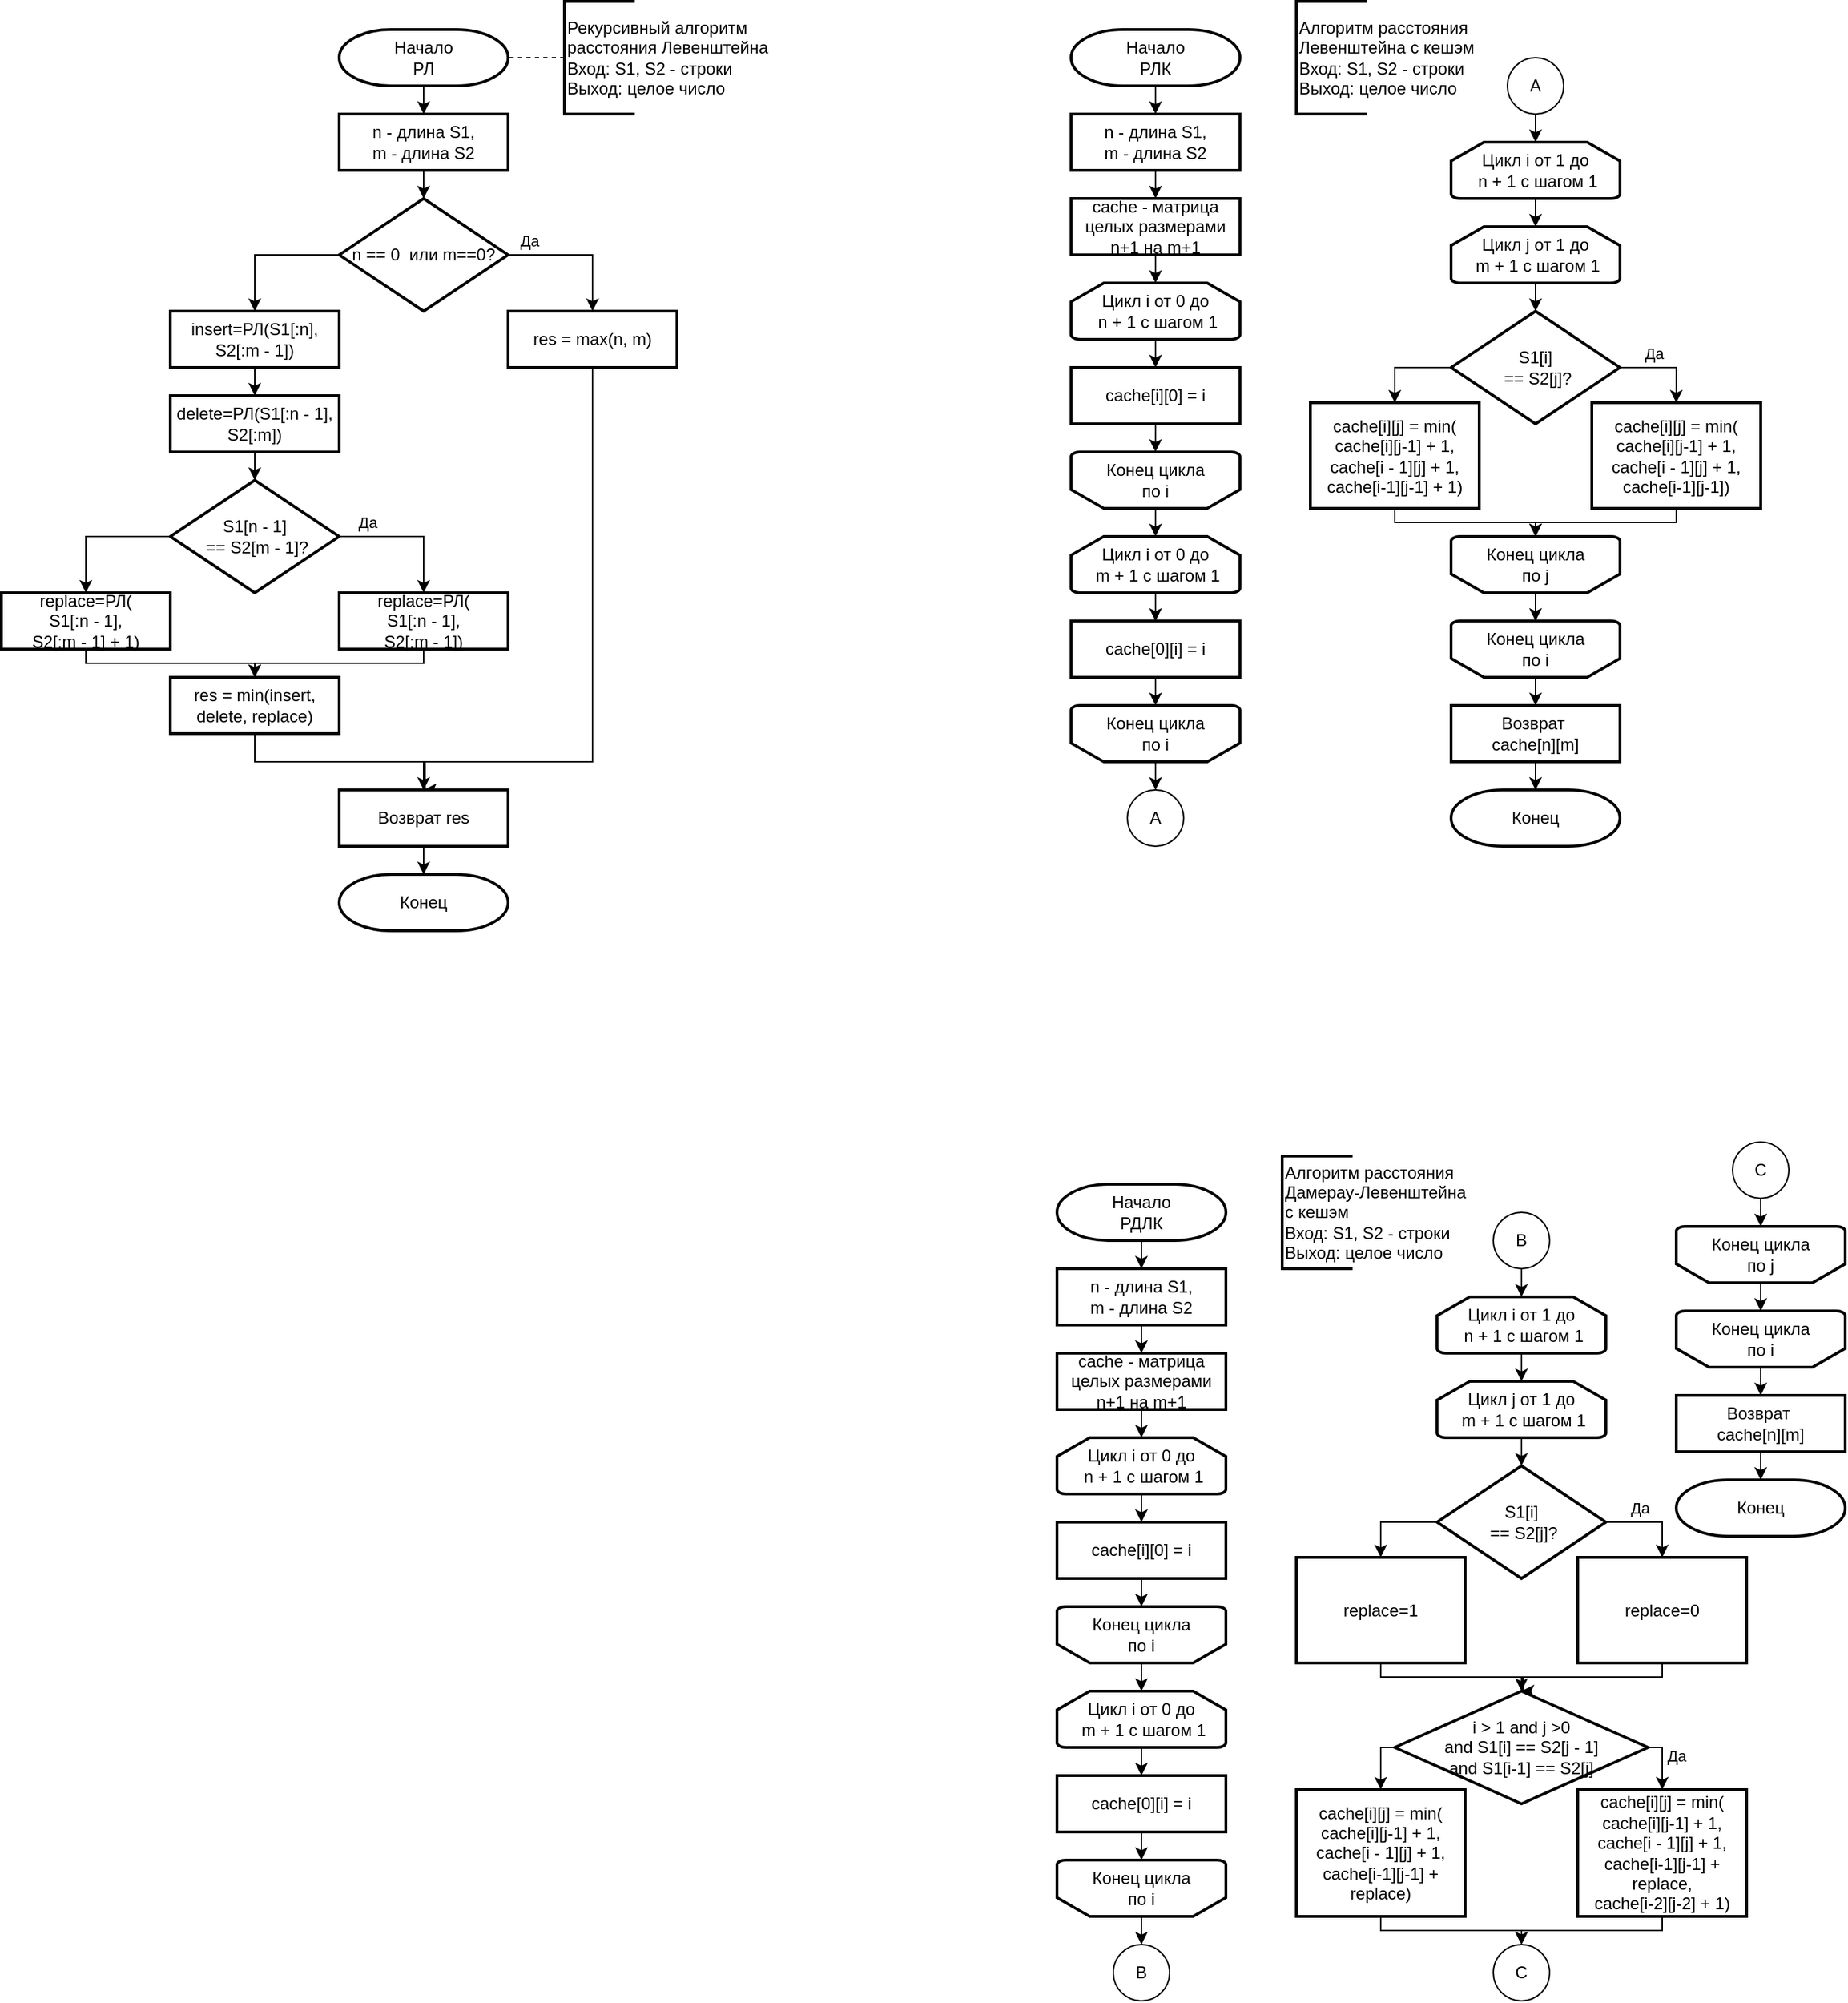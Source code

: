 <mxfile version="24.7.14">
  <diagram id="C5RBs43oDa-KdzZeNtuy" name="Page-1">
    <mxGraphModel dx="1290" dy="841" grid="1" gridSize="10" guides="1" tooltips="1" connect="1" arrows="1" fold="1" page="1" pageScale="1" pageWidth="827" pageHeight="1169" math="0" shadow="0">
      <root>
        <mxCell id="WIyWlLk6GJQsqaUBKTNV-0" />
        <mxCell id="WIyWlLk6GJQsqaUBKTNV-1" parent="WIyWlLk6GJQsqaUBKTNV-0" />
        <mxCell id="nkYYtSfNo4jh4qlC2Ckl-17" style="edgeStyle=orthogonalEdgeStyle;rounded=0;orthogonalLoop=1;jettySize=auto;html=1;exitX=0.5;exitY=1;exitDx=0;exitDy=0;exitPerimeter=0;entryX=0.5;entryY=0;entryDx=0;entryDy=0;" edge="1" parent="WIyWlLk6GJQsqaUBKTNV-1" source="nkYYtSfNo4jh4qlC2Ckl-0" target="nkYYtSfNo4jh4qlC2Ckl-2">
          <mxGeometry relative="1" as="geometry" />
        </mxCell>
        <mxCell id="nkYYtSfNo4jh4qlC2Ckl-0" value="&lt;div&gt;Начало&lt;/div&gt;&lt;div&gt;РЛ&lt;/div&gt;" style="strokeWidth=2;html=1;shape=mxgraph.flowchart.terminator;whiteSpace=wrap;" vertex="1" parent="WIyWlLk6GJQsqaUBKTNV-1">
          <mxGeometry x="320" y="200" width="120" height="40" as="geometry" />
        </mxCell>
        <mxCell id="nkYYtSfNo4jh4qlC2Ckl-1" value="&lt;div&gt;Рекурсивный алгоритм&lt;/div&gt;&lt;div&gt;расстояния Левенштейна&lt;/div&gt;&lt;div&gt;Вход: S1, S2 - строки&lt;/div&gt;&lt;div&gt;Выход: целое число&lt;br&gt;&lt;/div&gt;" style="strokeWidth=2;html=1;shape=mxgraph.flowchart.annotation_1;align=left;pointerEvents=1;" vertex="1" parent="WIyWlLk6GJQsqaUBKTNV-1">
          <mxGeometry x="480" y="180" width="50" height="80" as="geometry" />
        </mxCell>
        <mxCell id="nkYYtSfNo4jh4qlC2Ckl-2" value="&lt;div&gt;n - длина S1,&lt;/div&gt;&lt;div&gt;m - длина S2&lt;br&gt;&lt;/div&gt;" style="rounded=0;whiteSpace=wrap;html=1;absoluteArcSize=1;arcSize=14;strokeWidth=2;" vertex="1" parent="WIyWlLk6GJQsqaUBKTNV-1">
          <mxGeometry x="320" y="260" width="120" height="40" as="geometry" />
        </mxCell>
        <mxCell id="nkYYtSfNo4jh4qlC2Ckl-6" style="edgeStyle=orthogonalEdgeStyle;rounded=0;orthogonalLoop=1;jettySize=auto;html=1;exitX=1;exitY=0.5;exitDx=0;exitDy=0;exitPerimeter=0;" edge="1" parent="WIyWlLk6GJQsqaUBKTNV-1" source="nkYYtSfNo4jh4qlC2Ckl-3" target="nkYYtSfNo4jh4qlC2Ckl-4">
          <mxGeometry relative="1" as="geometry" />
        </mxCell>
        <mxCell id="nkYYtSfNo4jh4qlC2Ckl-7" value="Да" style="edgeLabel;html=1;align=center;verticalAlign=middle;resizable=0;points=[];" vertex="1" connectable="0" parent="nkYYtSfNo4jh4qlC2Ckl-6">
          <mxGeometry x="-0.7" relative="1" as="geometry">
            <mxPoint y="-10" as="offset" />
          </mxGeometry>
        </mxCell>
        <mxCell id="nkYYtSfNo4jh4qlC2Ckl-8" style="edgeStyle=orthogonalEdgeStyle;rounded=0;orthogonalLoop=1;jettySize=auto;html=1;exitX=0;exitY=0.5;exitDx=0;exitDy=0;exitPerimeter=0;entryX=0.5;entryY=0;entryDx=0;entryDy=0;" edge="1" parent="WIyWlLk6GJQsqaUBKTNV-1" source="nkYYtSfNo4jh4qlC2Ckl-3" target="nkYYtSfNo4jh4qlC2Ckl-5">
          <mxGeometry relative="1" as="geometry" />
        </mxCell>
        <mxCell id="nkYYtSfNo4jh4qlC2Ckl-3" value="n == 0&amp;nbsp; или m==0?" style="strokeWidth=2;html=1;shape=mxgraph.flowchart.decision;whiteSpace=wrap;" vertex="1" parent="WIyWlLk6GJQsqaUBKTNV-1">
          <mxGeometry x="320" y="320" width="120" height="80" as="geometry" />
        </mxCell>
        <mxCell id="nkYYtSfNo4jh4qlC2Ckl-27" style="edgeStyle=orthogonalEdgeStyle;rounded=0;orthogonalLoop=1;jettySize=auto;html=1;exitX=0.5;exitY=1;exitDx=0;exitDy=0;" edge="1" parent="WIyWlLk6GJQsqaUBKTNV-1" source="nkYYtSfNo4jh4qlC2Ckl-4">
          <mxGeometry relative="1" as="geometry">
            <mxPoint x="380" y="740" as="targetPoint" />
            <Array as="points">
              <mxPoint x="500" y="720" />
              <mxPoint x="381" y="720" />
            </Array>
          </mxGeometry>
        </mxCell>
        <mxCell id="nkYYtSfNo4jh4qlC2Ckl-4" value="res = max(n, m)" style="rounded=0;whiteSpace=wrap;html=1;absoluteArcSize=1;arcSize=14;strokeWidth=2;" vertex="1" parent="WIyWlLk6GJQsqaUBKTNV-1">
          <mxGeometry x="440" y="400" width="120" height="40" as="geometry" />
        </mxCell>
        <mxCell id="nkYYtSfNo4jh4qlC2Ckl-19" style="edgeStyle=orthogonalEdgeStyle;rounded=0;orthogonalLoop=1;jettySize=auto;html=1;exitX=0.5;exitY=1;exitDx=0;exitDy=0;entryX=0.5;entryY=0;entryDx=0;entryDy=0;" edge="1" parent="WIyWlLk6GJQsqaUBKTNV-1" source="nkYYtSfNo4jh4qlC2Ckl-5" target="nkYYtSfNo4jh4qlC2Ckl-9">
          <mxGeometry relative="1" as="geometry" />
        </mxCell>
        <mxCell id="nkYYtSfNo4jh4qlC2Ckl-5" value="&lt;div&gt;insert=РЛ(S1[:n],&lt;/div&gt;&lt;div&gt;S2[:m - 1])&lt;/div&gt;" style="rounded=0;whiteSpace=wrap;html=1;absoluteArcSize=1;arcSize=14;strokeWidth=2;" vertex="1" parent="WIyWlLk6GJQsqaUBKTNV-1">
          <mxGeometry x="200" y="400" width="120" height="40" as="geometry" />
        </mxCell>
        <mxCell id="nkYYtSfNo4jh4qlC2Ckl-9" value="&lt;div&gt;delete=РЛ(S1[:n - 1],&lt;/div&gt;&lt;div&gt;S2[:m])&lt;/div&gt;" style="rounded=0;whiteSpace=wrap;html=1;absoluteArcSize=1;arcSize=14;strokeWidth=2;" vertex="1" parent="WIyWlLk6GJQsqaUBKTNV-1">
          <mxGeometry x="200" y="460" width="120" height="40" as="geometry" />
        </mxCell>
        <mxCell id="nkYYtSfNo4jh4qlC2Ckl-24" style="edgeStyle=orthogonalEdgeStyle;rounded=0;orthogonalLoop=1;jettySize=auto;html=1;exitX=0.5;exitY=1;exitDx=0;exitDy=0;entryX=0.5;entryY=0;entryDx=0;entryDy=0;" edge="1" parent="WIyWlLk6GJQsqaUBKTNV-1" source="nkYYtSfNo4jh4qlC2Ckl-10" target="nkYYtSfNo4jh4qlC2Ckl-11">
          <mxGeometry relative="1" as="geometry">
            <Array as="points">
              <mxPoint x="380" y="650" />
              <mxPoint x="260" y="650" />
            </Array>
          </mxGeometry>
        </mxCell>
        <mxCell id="nkYYtSfNo4jh4qlC2Ckl-10" value="&lt;div&gt;replace=РЛ(&lt;/div&gt;&lt;div&gt;S1[:n - 1],&lt;/div&gt;&lt;div&gt;S2[:m - 1])&lt;/div&gt;" style="rounded=0;whiteSpace=wrap;html=1;absoluteArcSize=1;arcSize=14;strokeWidth=2;" vertex="1" parent="WIyWlLk6GJQsqaUBKTNV-1">
          <mxGeometry x="320" y="600" width="120" height="40" as="geometry" />
        </mxCell>
        <mxCell id="nkYYtSfNo4jh4qlC2Ckl-26" style="edgeStyle=orthogonalEdgeStyle;rounded=0;orthogonalLoop=1;jettySize=auto;html=1;exitX=0.5;exitY=1;exitDx=0;exitDy=0;" edge="1" parent="WIyWlLk6GJQsqaUBKTNV-1" source="nkYYtSfNo4jh4qlC2Ckl-11" target="nkYYtSfNo4jh4qlC2Ckl-15">
          <mxGeometry relative="1" as="geometry" />
        </mxCell>
        <mxCell id="nkYYtSfNo4jh4qlC2Ckl-11" value="&lt;div&gt;res = min(insert,&lt;/div&gt;&lt;div&gt;delete, replace)&lt;/div&gt;" style="rounded=0;whiteSpace=wrap;html=1;absoluteArcSize=1;arcSize=14;strokeWidth=2;" vertex="1" parent="WIyWlLk6GJQsqaUBKTNV-1">
          <mxGeometry x="200" y="660" width="120" height="40" as="geometry" />
        </mxCell>
        <mxCell id="nkYYtSfNo4jh4qlC2Ckl-21" style="edgeStyle=orthogonalEdgeStyle;rounded=0;orthogonalLoop=1;jettySize=auto;html=1;exitX=1;exitY=0.5;exitDx=0;exitDy=0;exitPerimeter=0;entryX=0.5;entryY=0;entryDx=0;entryDy=0;" edge="1" parent="WIyWlLk6GJQsqaUBKTNV-1" source="nkYYtSfNo4jh4qlC2Ckl-12" target="nkYYtSfNo4jh4qlC2Ckl-10">
          <mxGeometry relative="1" as="geometry" />
        </mxCell>
        <mxCell id="nkYYtSfNo4jh4qlC2Ckl-23" value="Да" style="edgeLabel;html=1;align=center;verticalAlign=middle;resizable=0;points=[];" vertex="1" connectable="0" parent="nkYYtSfNo4jh4qlC2Ckl-21">
          <mxGeometry x="-0.38" y="3" relative="1" as="geometry">
            <mxPoint x="-11" y="-7" as="offset" />
          </mxGeometry>
        </mxCell>
        <mxCell id="nkYYtSfNo4jh4qlC2Ckl-22" style="edgeStyle=orthogonalEdgeStyle;rounded=0;orthogonalLoop=1;jettySize=auto;html=1;exitX=0;exitY=0.5;exitDx=0;exitDy=0;exitPerimeter=0;entryX=0.5;entryY=0;entryDx=0;entryDy=0;" edge="1" parent="WIyWlLk6GJQsqaUBKTNV-1" source="nkYYtSfNo4jh4qlC2Ckl-12" target="nkYYtSfNo4jh4qlC2Ckl-14">
          <mxGeometry relative="1" as="geometry" />
        </mxCell>
        <mxCell id="nkYYtSfNo4jh4qlC2Ckl-12" value="&lt;div&gt;S1[n - 1]&lt;/div&gt;&lt;div&gt;&amp;nbsp;== S2[m - 1]?&lt;/div&gt;" style="strokeWidth=2;html=1;shape=mxgraph.flowchart.decision;whiteSpace=wrap;" vertex="1" parent="WIyWlLk6GJQsqaUBKTNV-1">
          <mxGeometry x="200" y="520" width="120" height="80" as="geometry" />
        </mxCell>
        <mxCell id="nkYYtSfNo4jh4qlC2Ckl-25" style="edgeStyle=orthogonalEdgeStyle;rounded=0;orthogonalLoop=1;jettySize=auto;html=1;exitX=0.5;exitY=1;exitDx=0;exitDy=0;entryX=0.5;entryY=0;entryDx=0;entryDy=0;" edge="1" parent="WIyWlLk6GJQsqaUBKTNV-1" source="nkYYtSfNo4jh4qlC2Ckl-14" target="nkYYtSfNo4jh4qlC2Ckl-11">
          <mxGeometry relative="1" as="geometry">
            <Array as="points">
              <mxPoint x="140" y="650" />
              <mxPoint x="260" y="650" />
            </Array>
          </mxGeometry>
        </mxCell>
        <mxCell id="nkYYtSfNo4jh4qlC2Ckl-14" value="&lt;div&gt;replace=РЛ(&lt;/div&gt;&lt;div&gt;S1[:n - 1],&lt;/div&gt;&lt;div&gt;S2[:m - 1] + 1)&lt;/div&gt;" style="rounded=0;whiteSpace=wrap;html=1;absoluteArcSize=1;arcSize=14;strokeWidth=2;" vertex="1" parent="WIyWlLk6GJQsqaUBKTNV-1">
          <mxGeometry x="80" y="600" width="120" height="40" as="geometry" />
        </mxCell>
        <mxCell id="nkYYtSfNo4jh4qlC2Ckl-15" value="Возврат res" style="rounded=0;whiteSpace=wrap;html=1;absoluteArcSize=1;arcSize=14;strokeWidth=2;" vertex="1" parent="WIyWlLk6GJQsqaUBKTNV-1">
          <mxGeometry x="320" y="740" width="120" height="40" as="geometry" />
        </mxCell>
        <mxCell id="nkYYtSfNo4jh4qlC2Ckl-16" value="Конец" style="strokeWidth=2;html=1;shape=mxgraph.flowchart.terminator;whiteSpace=wrap;" vertex="1" parent="WIyWlLk6GJQsqaUBKTNV-1">
          <mxGeometry x="320" y="800" width="120" height="40" as="geometry" />
        </mxCell>
        <mxCell id="nkYYtSfNo4jh4qlC2Ckl-18" style="edgeStyle=orthogonalEdgeStyle;rounded=0;orthogonalLoop=1;jettySize=auto;html=1;exitX=0.5;exitY=1;exitDx=0;exitDy=0;entryX=0.5;entryY=0;entryDx=0;entryDy=0;entryPerimeter=0;" edge="1" parent="WIyWlLk6GJQsqaUBKTNV-1" source="nkYYtSfNo4jh4qlC2Ckl-2" target="nkYYtSfNo4jh4qlC2Ckl-3">
          <mxGeometry relative="1" as="geometry" />
        </mxCell>
        <mxCell id="nkYYtSfNo4jh4qlC2Ckl-20" style="edgeStyle=orthogonalEdgeStyle;rounded=0;orthogonalLoop=1;jettySize=auto;html=1;exitX=0.5;exitY=1;exitDx=0;exitDy=0;entryX=0.5;entryY=0;entryDx=0;entryDy=0;entryPerimeter=0;" edge="1" parent="WIyWlLk6GJQsqaUBKTNV-1" source="nkYYtSfNo4jh4qlC2Ckl-9" target="nkYYtSfNo4jh4qlC2Ckl-12">
          <mxGeometry relative="1" as="geometry" />
        </mxCell>
        <mxCell id="nkYYtSfNo4jh4qlC2Ckl-28" style="edgeStyle=orthogonalEdgeStyle;rounded=0;orthogonalLoop=1;jettySize=auto;html=1;exitX=0.5;exitY=1;exitDx=0;exitDy=0;entryX=0.5;entryY=0;entryDx=0;entryDy=0;entryPerimeter=0;" edge="1" parent="WIyWlLk6GJQsqaUBKTNV-1" source="nkYYtSfNo4jh4qlC2Ckl-15" target="nkYYtSfNo4jh4qlC2Ckl-16">
          <mxGeometry relative="1" as="geometry" />
        </mxCell>
        <mxCell id="nkYYtSfNo4jh4qlC2Ckl-64" style="edgeStyle=orthogonalEdgeStyle;rounded=0;orthogonalLoop=1;jettySize=auto;html=1;exitX=0.5;exitY=1;exitDx=0;exitDy=0;exitPerimeter=0;entryX=0.5;entryY=0;entryDx=0;entryDy=0;" edge="1" parent="WIyWlLk6GJQsqaUBKTNV-1" source="nkYYtSfNo4jh4qlC2Ckl-29" target="nkYYtSfNo4jh4qlC2Ckl-32">
          <mxGeometry relative="1" as="geometry" />
        </mxCell>
        <mxCell id="nkYYtSfNo4jh4qlC2Ckl-29" value="&lt;div&gt;Начало&lt;/div&gt;&lt;div&gt;РЛК&lt;/div&gt;" style="strokeWidth=2;html=1;shape=mxgraph.flowchart.terminator;whiteSpace=wrap;" vertex="1" parent="WIyWlLk6GJQsqaUBKTNV-1">
          <mxGeometry x="840" y="200" width="120" height="40" as="geometry" />
        </mxCell>
        <mxCell id="nkYYtSfNo4jh4qlC2Ckl-30" style="edgeStyle=orthogonalEdgeStyle;rounded=0;orthogonalLoop=1;jettySize=auto;html=1;exitX=0;exitY=0.5;exitDx=0;exitDy=0;exitPerimeter=0;entryX=1;entryY=0.5;entryDx=0;entryDy=0;entryPerimeter=0;dashed=1;endArrow=none;endFill=0;" edge="1" parent="WIyWlLk6GJQsqaUBKTNV-1" source="nkYYtSfNo4jh4qlC2Ckl-1" target="nkYYtSfNo4jh4qlC2Ckl-0">
          <mxGeometry relative="1" as="geometry" />
        </mxCell>
        <mxCell id="nkYYtSfNo4jh4qlC2Ckl-63" style="edgeStyle=orthogonalEdgeStyle;rounded=0;orthogonalLoop=1;jettySize=auto;html=1;exitX=0.5;exitY=1;exitDx=0;exitDy=0;entryX=0.5;entryY=0;entryDx=0;entryDy=0;" edge="1" parent="WIyWlLk6GJQsqaUBKTNV-1" source="nkYYtSfNo4jh4qlC2Ckl-32" target="nkYYtSfNo4jh4qlC2Ckl-34">
          <mxGeometry relative="1" as="geometry" />
        </mxCell>
        <mxCell id="nkYYtSfNo4jh4qlC2Ckl-32" value="&lt;div&gt;n - длина S1,&lt;/div&gt;&lt;div&gt;m - длина S2&lt;br&gt;&lt;/div&gt;" style="rounded=0;whiteSpace=wrap;html=1;absoluteArcSize=1;arcSize=14;strokeWidth=2;" vertex="1" parent="WIyWlLk6GJQsqaUBKTNV-1">
          <mxGeometry x="840" y="260" width="120" height="40" as="geometry" />
        </mxCell>
        <mxCell id="nkYYtSfNo4jh4qlC2Ckl-33" value="&lt;div&gt;Алгоритм расстояния&lt;/div&gt;&lt;div&gt;Левенштейна с кешэм&lt;br&gt;&lt;/div&gt;&lt;div&gt;Вход: S1, S2 - строки&lt;/div&gt;&lt;div&gt;Выход: целое число&lt;br&gt;&lt;/div&gt;" style="strokeWidth=2;html=1;shape=mxgraph.flowchart.annotation_1;align=left;pointerEvents=1;" vertex="1" parent="WIyWlLk6GJQsqaUBKTNV-1">
          <mxGeometry x="1000" y="180" width="50" height="80" as="geometry" />
        </mxCell>
        <mxCell id="nkYYtSfNo4jh4qlC2Ckl-34" value="&lt;div&gt;cache - матрица&lt;/div&gt;&lt;div&gt;целых размерами&lt;/div&gt;&lt;div&gt;n+1 на m+1&lt;br&gt;&lt;/div&gt;" style="rounded=0;whiteSpace=wrap;html=1;absoluteArcSize=1;arcSize=14;strokeWidth=2;" vertex="1" parent="WIyWlLk6GJQsqaUBKTNV-1">
          <mxGeometry x="840" y="320" width="120" height="40" as="geometry" />
        </mxCell>
        <mxCell id="nkYYtSfNo4jh4qlC2Ckl-61" style="edgeStyle=orthogonalEdgeStyle;rounded=0;orthogonalLoop=1;jettySize=auto;html=1;exitX=0.5;exitY=1;exitDx=0;exitDy=0;exitPerimeter=0;entryX=0.5;entryY=0;entryDx=0;entryDy=0;" edge="1" parent="WIyWlLk6GJQsqaUBKTNV-1" source="nkYYtSfNo4jh4qlC2Ckl-35" target="nkYYtSfNo4jh4qlC2Ckl-36">
          <mxGeometry relative="1" as="geometry" />
        </mxCell>
        <mxCell id="nkYYtSfNo4jh4qlC2Ckl-35" value="&lt;div&gt;Цикл i от 0 до&lt;/div&gt;&lt;div&gt;&amp;nbsp;n + 1 c шагом 1&lt;br&gt;&lt;/div&gt;" style="strokeWidth=2;html=1;shape=mxgraph.flowchart.loop_limit;whiteSpace=wrap;" vertex="1" parent="WIyWlLk6GJQsqaUBKTNV-1">
          <mxGeometry x="840" y="380" width="120" height="40" as="geometry" />
        </mxCell>
        <mxCell id="nkYYtSfNo4jh4qlC2Ckl-36" value="cache[i][0] = i" style="rounded=0;whiteSpace=wrap;html=1;absoluteArcSize=1;arcSize=14;strokeWidth=2;" vertex="1" parent="WIyWlLk6GJQsqaUBKTNV-1">
          <mxGeometry x="840" y="440" width="120" height="40" as="geometry" />
        </mxCell>
        <mxCell id="nkYYtSfNo4jh4qlC2Ckl-38" value="&lt;div&gt;Конец цикла&lt;/div&gt;&lt;div&gt;по i&lt;br&gt;&lt;/div&gt;" style="strokeWidth=2;html=1;shape=mxgraph.flowchart.loop_limit;whiteSpace=wrap;direction=west;" vertex="1" parent="WIyWlLk6GJQsqaUBKTNV-1">
          <mxGeometry x="840" y="500" width="120" height="40" as="geometry" />
        </mxCell>
        <mxCell id="nkYYtSfNo4jh4qlC2Ckl-58" style="edgeStyle=orthogonalEdgeStyle;rounded=0;orthogonalLoop=1;jettySize=auto;html=1;exitX=0.5;exitY=1;exitDx=0;exitDy=0;exitPerimeter=0;entryX=0.5;entryY=0;entryDx=0;entryDy=0;" edge="1" parent="WIyWlLk6GJQsqaUBKTNV-1" source="nkYYtSfNo4jh4qlC2Ckl-39" target="nkYYtSfNo4jh4qlC2Ckl-40">
          <mxGeometry relative="1" as="geometry" />
        </mxCell>
        <mxCell id="nkYYtSfNo4jh4qlC2Ckl-39" value="&lt;div&gt;Цикл i от 0 до&lt;/div&gt;&lt;div&gt;&amp;nbsp;m + 1 c шагом 1&lt;br&gt;&lt;/div&gt;" style="strokeWidth=2;html=1;shape=mxgraph.flowchart.loop_limit;whiteSpace=wrap;" vertex="1" parent="WIyWlLk6GJQsqaUBKTNV-1">
          <mxGeometry x="840" y="560" width="120" height="40" as="geometry" />
        </mxCell>
        <mxCell id="nkYYtSfNo4jh4qlC2Ckl-40" value="cache[0][i] = i" style="rounded=0;whiteSpace=wrap;html=1;absoluteArcSize=1;arcSize=14;strokeWidth=2;" vertex="1" parent="WIyWlLk6GJQsqaUBKTNV-1">
          <mxGeometry x="840" y="620" width="120" height="40" as="geometry" />
        </mxCell>
        <mxCell id="nkYYtSfNo4jh4qlC2Ckl-52" value="" style="edgeStyle=orthogonalEdgeStyle;rounded=0;orthogonalLoop=1;jettySize=auto;html=1;" edge="1" parent="WIyWlLk6GJQsqaUBKTNV-1" source="nkYYtSfNo4jh4qlC2Ckl-41" target="nkYYtSfNo4jh4qlC2Ckl-51">
          <mxGeometry relative="1" as="geometry" />
        </mxCell>
        <mxCell id="nkYYtSfNo4jh4qlC2Ckl-41" value="&lt;div&gt;Конец цикла&lt;/div&gt;&lt;div&gt;по i&lt;br&gt;&lt;/div&gt;" style="strokeWidth=2;html=1;shape=mxgraph.flowchart.loop_limit;whiteSpace=wrap;direction=west;" vertex="1" parent="WIyWlLk6GJQsqaUBKTNV-1">
          <mxGeometry x="840" y="680" width="120" height="40" as="geometry" />
        </mxCell>
        <mxCell id="nkYYtSfNo4jh4qlC2Ckl-42" value="&lt;div&gt;Цикл i от 1 до&lt;/div&gt;&lt;div&gt;&amp;nbsp;n + 1 c шагом 1&lt;br&gt;&lt;/div&gt;" style="strokeWidth=2;html=1;shape=mxgraph.flowchart.loop_limit;whiteSpace=wrap;" vertex="1" parent="WIyWlLk6GJQsqaUBKTNV-1">
          <mxGeometry x="1110" y="280" width="120" height="40" as="geometry" />
        </mxCell>
        <mxCell id="nkYYtSfNo4jh4qlC2Ckl-43" value="&lt;div&gt;Цикл j от 1 до&lt;/div&gt;&lt;div&gt;&amp;nbsp;m + 1 c шагом 1&lt;br&gt;&lt;/div&gt;" style="strokeWidth=2;html=1;shape=mxgraph.flowchart.loop_limit;whiteSpace=wrap;" vertex="1" parent="WIyWlLk6GJQsqaUBKTNV-1">
          <mxGeometry x="1110" y="340" width="120" height="40" as="geometry" />
        </mxCell>
        <mxCell id="nkYYtSfNo4jh4qlC2Ckl-71" style="edgeStyle=orthogonalEdgeStyle;rounded=0;orthogonalLoop=1;jettySize=auto;html=1;exitX=0.5;exitY=1;exitDx=0;exitDy=0;" edge="1" parent="WIyWlLk6GJQsqaUBKTNV-1" source="nkYYtSfNo4jh4qlC2Ckl-44">
          <mxGeometry relative="1" as="geometry">
            <mxPoint x="1170" y="560.0" as="targetPoint" />
            <Array as="points">
              <mxPoint x="1270" y="550" />
              <mxPoint x="1170" y="550" />
            </Array>
          </mxGeometry>
        </mxCell>
        <mxCell id="nkYYtSfNo4jh4qlC2Ckl-44" value="&lt;div&gt;cache[i][j] = min(&lt;/div&gt;&lt;div&gt;cache[i][j-1] + 1,&lt;/div&gt;&lt;div&gt;cache[i - 1][j] + 1,&lt;/div&gt;&lt;div&gt;cache[i-1][j-1])&lt;br&gt;&lt;/div&gt;" style="rounded=0;whiteSpace=wrap;html=1;absoluteArcSize=1;arcSize=14;strokeWidth=2;" vertex="1" parent="WIyWlLk6GJQsqaUBKTNV-1">
          <mxGeometry x="1210" y="465" width="120" height="75" as="geometry" />
        </mxCell>
        <mxCell id="nkYYtSfNo4jh4qlC2Ckl-68" style="edgeStyle=orthogonalEdgeStyle;rounded=0;orthogonalLoop=1;jettySize=auto;html=1;exitX=1;exitY=0.5;exitDx=0;exitDy=0;exitPerimeter=0;entryX=0.5;entryY=0;entryDx=0;entryDy=0;" edge="1" parent="WIyWlLk6GJQsqaUBKTNV-1" source="nkYYtSfNo4jh4qlC2Ckl-45" target="nkYYtSfNo4jh4qlC2Ckl-44">
          <mxGeometry relative="1" as="geometry" />
        </mxCell>
        <mxCell id="nkYYtSfNo4jh4qlC2Ckl-75" value="Да" style="edgeLabel;html=1;align=center;verticalAlign=middle;resizable=0;points=[];" vertex="1" connectable="0" parent="nkYYtSfNo4jh4qlC2Ckl-68">
          <mxGeometry x="-0.277" relative="1" as="geometry">
            <mxPoint y="-10" as="offset" />
          </mxGeometry>
        </mxCell>
        <mxCell id="nkYYtSfNo4jh4qlC2Ckl-69" style="edgeStyle=orthogonalEdgeStyle;rounded=0;orthogonalLoop=1;jettySize=auto;html=1;exitX=0;exitY=0.5;exitDx=0;exitDy=0;exitPerimeter=0;entryX=0.5;entryY=0;entryDx=0;entryDy=0;" edge="1" parent="WIyWlLk6GJQsqaUBKTNV-1" source="nkYYtSfNo4jh4qlC2Ckl-45" target="nkYYtSfNo4jh4qlC2Ckl-46">
          <mxGeometry relative="1" as="geometry" />
        </mxCell>
        <mxCell id="nkYYtSfNo4jh4qlC2Ckl-45" value="&lt;div&gt;S1[i]&lt;/div&gt;&lt;div&gt;&amp;nbsp;== S2[j]?&lt;/div&gt;" style="strokeWidth=2;html=1;shape=mxgraph.flowchart.decision;whiteSpace=wrap;" vertex="1" parent="WIyWlLk6GJQsqaUBKTNV-1">
          <mxGeometry x="1110" y="400" width="120" height="80" as="geometry" />
        </mxCell>
        <mxCell id="nkYYtSfNo4jh4qlC2Ckl-46" value="&lt;div&gt;cache[i][j] = min(&lt;/div&gt;&lt;div&gt;cache[i][j-1] + 1,&lt;/div&gt;&lt;div&gt;cache[i - 1][j] + 1,&lt;/div&gt;&lt;div&gt;cache[i-1][j-1] + 1)&lt;br&gt;&lt;/div&gt;" style="rounded=0;whiteSpace=wrap;html=1;absoluteArcSize=1;arcSize=14;strokeWidth=2;" vertex="1" parent="WIyWlLk6GJQsqaUBKTNV-1">
          <mxGeometry x="1010" y="465" width="120" height="75" as="geometry" />
        </mxCell>
        <mxCell id="nkYYtSfNo4jh4qlC2Ckl-47" value="&lt;div&gt;Конец цикла&lt;/div&gt;&lt;div&gt;по j&lt;br&gt;&lt;/div&gt;" style="strokeWidth=2;html=1;shape=mxgraph.flowchart.loop_limit;whiteSpace=wrap;direction=west;" vertex="1" parent="WIyWlLk6GJQsqaUBKTNV-1">
          <mxGeometry x="1110" y="560" width="120" height="40" as="geometry" />
        </mxCell>
        <mxCell id="nkYYtSfNo4jh4qlC2Ckl-73" style="edgeStyle=orthogonalEdgeStyle;rounded=0;orthogonalLoop=1;jettySize=auto;html=1;exitX=0.5;exitY=0;exitDx=0;exitDy=0;exitPerimeter=0;entryX=0.5;entryY=0;entryDx=0;entryDy=0;" edge="1" parent="WIyWlLk6GJQsqaUBKTNV-1" source="nkYYtSfNo4jh4qlC2Ckl-48" target="nkYYtSfNo4jh4qlC2Ckl-55">
          <mxGeometry relative="1" as="geometry" />
        </mxCell>
        <mxCell id="nkYYtSfNo4jh4qlC2Ckl-48" value="&lt;div&gt;Конец цикла&lt;/div&gt;&lt;div&gt;по i&lt;br&gt;&lt;/div&gt;" style="strokeWidth=2;html=1;shape=mxgraph.flowchart.loop_limit;whiteSpace=wrap;direction=west;" vertex="1" parent="WIyWlLk6GJQsqaUBKTNV-1">
          <mxGeometry x="1110" y="620" width="120" height="40" as="geometry" />
        </mxCell>
        <mxCell id="nkYYtSfNo4jh4qlC2Ckl-51" value="A" style="ellipse;whiteSpace=wrap;html=1;aspect=fixed;" vertex="1" parent="WIyWlLk6GJQsqaUBKTNV-1">
          <mxGeometry x="880" y="740" width="40" height="40" as="geometry" />
        </mxCell>
        <mxCell id="nkYYtSfNo4jh4qlC2Ckl-53" value="A" style="ellipse;whiteSpace=wrap;html=1;aspect=fixed;" vertex="1" parent="WIyWlLk6GJQsqaUBKTNV-1">
          <mxGeometry x="1150" y="220" width="40" height="40" as="geometry" />
        </mxCell>
        <mxCell id="nkYYtSfNo4jh4qlC2Ckl-74" style="edgeStyle=orthogonalEdgeStyle;rounded=0;orthogonalLoop=1;jettySize=auto;html=1;exitX=0.5;exitY=1;exitDx=0;exitDy=0;" edge="1" parent="WIyWlLk6GJQsqaUBKTNV-1" source="nkYYtSfNo4jh4qlC2Ckl-55" target="nkYYtSfNo4jh4qlC2Ckl-56">
          <mxGeometry relative="1" as="geometry" />
        </mxCell>
        <mxCell id="nkYYtSfNo4jh4qlC2Ckl-55" value="&lt;div&gt;Возврат&amp;nbsp;&lt;/div&gt;&lt;div&gt;cache[n][m]&lt;/div&gt;" style="rounded=0;whiteSpace=wrap;html=1;absoluteArcSize=1;arcSize=14;strokeWidth=2;" vertex="1" parent="WIyWlLk6GJQsqaUBKTNV-1">
          <mxGeometry x="1110" y="680" width="120" height="40" as="geometry" />
        </mxCell>
        <mxCell id="nkYYtSfNo4jh4qlC2Ckl-56" value="Конец" style="strokeWidth=2;html=1;shape=mxgraph.flowchart.terminator;whiteSpace=wrap;" vertex="1" parent="WIyWlLk6GJQsqaUBKTNV-1">
          <mxGeometry x="1110" y="740" width="120" height="40" as="geometry" />
        </mxCell>
        <mxCell id="nkYYtSfNo4jh4qlC2Ckl-57" style="edgeStyle=orthogonalEdgeStyle;rounded=0;orthogonalLoop=1;jettySize=auto;html=1;exitX=0.5;exitY=1;exitDx=0;exitDy=0;entryX=0.5;entryY=1;entryDx=0;entryDy=0;entryPerimeter=0;" edge="1" parent="WIyWlLk6GJQsqaUBKTNV-1" source="nkYYtSfNo4jh4qlC2Ckl-40" target="nkYYtSfNo4jh4qlC2Ckl-41">
          <mxGeometry relative="1" as="geometry" />
        </mxCell>
        <mxCell id="nkYYtSfNo4jh4qlC2Ckl-59" style="edgeStyle=orthogonalEdgeStyle;rounded=0;orthogonalLoop=1;jettySize=auto;html=1;exitX=0.5;exitY=0;exitDx=0;exitDy=0;exitPerimeter=0;entryX=0.5;entryY=0;entryDx=0;entryDy=0;entryPerimeter=0;" edge="1" parent="WIyWlLk6GJQsqaUBKTNV-1" source="nkYYtSfNo4jh4qlC2Ckl-38" target="nkYYtSfNo4jh4qlC2Ckl-39">
          <mxGeometry relative="1" as="geometry" />
        </mxCell>
        <mxCell id="nkYYtSfNo4jh4qlC2Ckl-60" style="edgeStyle=orthogonalEdgeStyle;rounded=0;orthogonalLoop=1;jettySize=auto;html=1;exitX=0.5;exitY=1;exitDx=0;exitDy=0;entryX=0.5;entryY=1;entryDx=0;entryDy=0;entryPerimeter=0;" edge="1" parent="WIyWlLk6GJQsqaUBKTNV-1" source="nkYYtSfNo4jh4qlC2Ckl-36" target="nkYYtSfNo4jh4qlC2Ckl-38">
          <mxGeometry relative="1" as="geometry" />
        </mxCell>
        <mxCell id="nkYYtSfNo4jh4qlC2Ckl-62" style="edgeStyle=orthogonalEdgeStyle;rounded=0;orthogonalLoop=1;jettySize=auto;html=1;exitX=0.5;exitY=1;exitDx=0;exitDy=0;entryX=0.5;entryY=0;entryDx=0;entryDy=0;entryPerimeter=0;" edge="1" parent="WIyWlLk6GJQsqaUBKTNV-1" source="nkYYtSfNo4jh4qlC2Ckl-34" target="nkYYtSfNo4jh4qlC2Ckl-35">
          <mxGeometry relative="1" as="geometry" />
        </mxCell>
        <mxCell id="nkYYtSfNo4jh4qlC2Ckl-65" style="edgeStyle=orthogonalEdgeStyle;rounded=0;orthogonalLoop=1;jettySize=auto;html=1;exitX=0.5;exitY=1;exitDx=0;exitDy=0;entryX=0.5;entryY=0;entryDx=0;entryDy=0;entryPerimeter=0;" edge="1" parent="WIyWlLk6GJQsqaUBKTNV-1" source="nkYYtSfNo4jh4qlC2Ckl-53" target="nkYYtSfNo4jh4qlC2Ckl-42">
          <mxGeometry relative="1" as="geometry" />
        </mxCell>
        <mxCell id="nkYYtSfNo4jh4qlC2Ckl-66" style="edgeStyle=orthogonalEdgeStyle;rounded=0;orthogonalLoop=1;jettySize=auto;html=1;exitX=0.5;exitY=1;exitDx=0;exitDy=0;exitPerimeter=0;entryX=0.5;entryY=0;entryDx=0;entryDy=0;entryPerimeter=0;" edge="1" parent="WIyWlLk6GJQsqaUBKTNV-1" source="nkYYtSfNo4jh4qlC2Ckl-42" target="nkYYtSfNo4jh4qlC2Ckl-43">
          <mxGeometry relative="1" as="geometry" />
        </mxCell>
        <mxCell id="nkYYtSfNo4jh4qlC2Ckl-67" style="edgeStyle=orthogonalEdgeStyle;rounded=0;orthogonalLoop=1;jettySize=auto;html=1;exitX=0.5;exitY=1;exitDx=0;exitDy=0;exitPerimeter=0;entryX=0.5;entryY=0;entryDx=0;entryDy=0;entryPerimeter=0;" edge="1" parent="WIyWlLk6GJQsqaUBKTNV-1" source="nkYYtSfNo4jh4qlC2Ckl-43" target="nkYYtSfNo4jh4qlC2Ckl-45">
          <mxGeometry relative="1" as="geometry" />
        </mxCell>
        <mxCell id="nkYYtSfNo4jh4qlC2Ckl-70" style="edgeStyle=orthogonalEdgeStyle;rounded=0;orthogonalLoop=1;jettySize=auto;html=1;exitX=0.5;exitY=1;exitDx=0;exitDy=0;entryX=0.5;entryY=1;entryDx=0;entryDy=0;entryPerimeter=0;" edge="1" parent="WIyWlLk6GJQsqaUBKTNV-1" source="nkYYtSfNo4jh4qlC2Ckl-46" target="nkYYtSfNo4jh4qlC2Ckl-47">
          <mxGeometry relative="1" as="geometry">
            <Array as="points">
              <mxPoint x="1070" y="550" />
              <mxPoint x="1170" y="550" />
            </Array>
          </mxGeometry>
        </mxCell>
        <mxCell id="nkYYtSfNo4jh4qlC2Ckl-72" style="edgeStyle=orthogonalEdgeStyle;rounded=0;orthogonalLoop=1;jettySize=auto;html=1;exitX=0.5;exitY=0;exitDx=0;exitDy=0;exitPerimeter=0;entryX=0.5;entryY=1;entryDx=0;entryDy=0;entryPerimeter=0;" edge="1" parent="WIyWlLk6GJQsqaUBKTNV-1" source="nkYYtSfNo4jh4qlC2Ckl-47" target="nkYYtSfNo4jh4qlC2Ckl-48">
          <mxGeometry relative="1" as="geometry" />
        </mxCell>
        <mxCell id="nkYYtSfNo4jh4qlC2Ckl-77" style="edgeStyle=orthogonalEdgeStyle;rounded=0;orthogonalLoop=1;jettySize=auto;html=1;exitX=0.5;exitY=1;exitDx=0;exitDy=0;exitPerimeter=0;entryX=0.5;entryY=0;entryDx=0;entryDy=0;" edge="1" parent="WIyWlLk6GJQsqaUBKTNV-1" source="nkYYtSfNo4jh4qlC2Ckl-78" target="nkYYtSfNo4jh4qlC2Ckl-80">
          <mxGeometry relative="1" as="geometry" />
        </mxCell>
        <mxCell id="nkYYtSfNo4jh4qlC2Ckl-78" value="&lt;div&gt;Начало&lt;/div&gt;&lt;div&gt;РДЛК&lt;/div&gt;" style="strokeWidth=2;html=1;shape=mxgraph.flowchart.terminator;whiteSpace=wrap;" vertex="1" parent="WIyWlLk6GJQsqaUBKTNV-1">
          <mxGeometry x="830" y="1020" width="120" height="40" as="geometry" />
        </mxCell>
        <mxCell id="nkYYtSfNo4jh4qlC2Ckl-79" style="edgeStyle=orthogonalEdgeStyle;rounded=0;orthogonalLoop=1;jettySize=auto;html=1;exitX=0.5;exitY=1;exitDx=0;exitDy=0;entryX=0.5;entryY=0;entryDx=0;entryDy=0;" edge="1" parent="WIyWlLk6GJQsqaUBKTNV-1" source="nkYYtSfNo4jh4qlC2Ckl-80" target="nkYYtSfNo4jh4qlC2Ckl-82">
          <mxGeometry relative="1" as="geometry" />
        </mxCell>
        <mxCell id="nkYYtSfNo4jh4qlC2Ckl-80" value="&lt;div&gt;n - длина S1,&lt;/div&gt;&lt;div&gt;m - длина S2&lt;br&gt;&lt;/div&gt;" style="rounded=0;whiteSpace=wrap;html=1;absoluteArcSize=1;arcSize=14;strokeWidth=2;" vertex="1" parent="WIyWlLk6GJQsqaUBKTNV-1">
          <mxGeometry x="830" y="1080" width="120" height="40" as="geometry" />
        </mxCell>
        <mxCell id="nkYYtSfNo4jh4qlC2Ckl-81" value="&lt;div&gt;Алгоритм расстояния&lt;/div&gt;&lt;div&gt;Дамерау-Левенштейна&lt;/div&gt;&lt;div&gt;с кешэм&lt;br&gt;&lt;/div&gt;&lt;div&gt;Вход: S1, S2 - строки&lt;/div&gt;&lt;div&gt;Выход: целое число&lt;br&gt;&lt;/div&gt;" style="strokeWidth=2;html=1;shape=mxgraph.flowchart.annotation_1;align=left;pointerEvents=1;" vertex="1" parent="WIyWlLk6GJQsqaUBKTNV-1">
          <mxGeometry x="990" y="1000" width="50" height="80" as="geometry" />
        </mxCell>
        <mxCell id="nkYYtSfNo4jh4qlC2Ckl-82" value="&lt;div&gt;cache - матрица&lt;/div&gt;&lt;div&gt;целых размерами&lt;/div&gt;&lt;div&gt;n+1 на m+1&lt;br&gt;&lt;/div&gt;" style="rounded=0;whiteSpace=wrap;html=1;absoluteArcSize=1;arcSize=14;strokeWidth=2;" vertex="1" parent="WIyWlLk6GJQsqaUBKTNV-1">
          <mxGeometry x="830" y="1140" width="120" height="40" as="geometry" />
        </mxCell>
        <mxCell id="nkYYtSfNo4jh4qlC2Ckl-83" style="edgeStyle=orthogonalEdgeStyle;rounded=0;orthogonalLoop=1;jettySize=auto;html=1;exitX=0.5;exitY=1;exitDx=0;exitDy=0;exitPerimeter=0;entryX=0.5;entryY=0;entryDx=0;entryDy=0;" edge="1" parent="WIyWlLk6GJQsqaUBKTNV-1" source="nkYYtSfNo4jh4qlC2Ckl-84" target="nkYYtSfNo4jh4qlC2Ckl-85">
          <mxGeometry relative="1" as="geometry" />
        </mxCell>
        <mxCell id="nkYYtSfNo4jh4qlC2Ckl-84" value="&lt;div&gt;Цикл i от 0 до&lt;/div&gt;&lt;div&gt;&amp;nbsp;n + 1 c шагом 1&lt;br&gt;&lt;/div&gt;" style="strokeWidth=2;html=1;shape=mxgraph.flowchart.loop_limit;whiteSpace=wrap;" vertex="1" parent="WIyWlLk6GJQsqaUBKTNV-1">
          <mxGeometry x="830" y="1200" width="120" height="40" as="geometry" />
        </mxCell>
        <mxCell id="nkYYtSfNo4jh4qlC2Ckl-85" value="cache[i][0] = i" style="rounded=0;whiteSpace=wrap;html=1;absoluteArcSize=1;arcSize=14;strokeWidth=2;" vertex="1" parent="WIyWlLk6GJQsqaUBKTNV-1">
          <mxGeometry x="830" y="1260" width="120" height="40" as="geometry" />
        </mxCell>
        <mxCell id="nkYYtSfNo4jh4qlC2Ckl-86" value="&lt;div&gt;Конец цикла&lt;/div&gt;&lt;div&gt;по i&lt;br&gt;&lt;/div&gt;" style="strokeWidth=2;html=1;shape=mxgraph.flowchart.loop_limit;whiteSpace=wrap;direction=west;" vertex="1" parent="WIyWlLk6GJQsqaUBKTNV-1">
          <mxGeometry x="830" y="1320" width="120" height="40" as="geometry" />
        </mxCell>
        <mxCell id="nkYYtSfNo4jh4qlC2Ckl-87" style="edgeStyle=orthogonalEdgeStyle;rounded=0;orthogonalLoop=1;jettySize=auto;html=1;exitX=0.5;exitY=1;exitDx=0;exitDy=0;exitPerimeter=0;entryX=0.5;entryY=0;entryDx=0;entryDy=0;" edge="1" parent="WIyWlLk6GJQsqaUBKTNV-1" source="nkYYtSfNo4jh4qlC2Ckl-88" target="nkYYtSfNo4jh4qlC2Ckl-89">
          <mxGeometry relative="1" as="geometry" />
        </mxCell>
        <mxCell id="nkYYtSfNo4jh4qlC2Ckl-88" value="&lt;div&gt;Цикл i от 0 до&lt;/div&gt;&lt;div&gt;&amp;nbsp;m + 1 c шагом 1&lt;br&gt;&lt;/div&gt;" style="strokeWidth=2;html=1;shape=mxgraph.flowchart.loop_limit;whiteSpace=wrap;" vertex="1" parent="WIyWlLk6GJQsqaUBKTNV-1">
          <mxGeometry x="830" y="1380" width="120" height="40" as="geometry" />
        </mxCell>
        <mxCell id="nkYYtSfNo4jh4qlC2Ckl-89" value="cache[0][i] = i" style="rounded=0;whiteSpace=wrap;html=1;absoluteArcSize=1;arcSize=14;strokeWidth=2;" vertex="1" parent="WIyWlLk6GJQsqaUBKTNV-1">
          <mxGeometry x="830" y="1440" width="120" height="40" as="geometry" />
        </mxCell>
        <mxCell id="nkYYtSfNo4jh4qlC2Ckl-90" value="" style="edgeStyle=orthogonalEdgeStyle;rounded=0;orthogonalLoop=1;jettySize=auto;html=1;" edge="1" parent="WIyWlLk6GJQsqaUBKTNV-1" source="nkYYtSfNo4jh4qlC2Ckl-91" target="nkYYtSfNo4jh4qlC2Ckl-104">
          <mxGeometry relative="1" as="geometry" />
        </mxCell>
        <mxCell id="nkYYtSfNo4jh4qlC2Ckl-91" value="&lt;div&gt;Конец цикла&lt;/div&gt;&lt;div&gt;по i&lt;br&gt;&lt;/div&gt;" style="strokeWidth=2;html=1;shape=mxgraph.flowchart.loop_limit;whiteSpace=wrap;direction=west;" vertex="1" parent="WIyWlLk6GJQsqaUBKTNV-1">
          <mxGeometry x="830" y="1500" width="120" height="40" as="geometry" />
        </mxCell>
        <mxCell id="nkYYtSfNo4jh4qlC2Ckl-92" value="&lt;div&gt;Цикл i от 1 до&lt;/div&gt;&lt;div&gt;&amp;nbsp;n + 1 c шагом 1&lt;br&gt;&lt;/div&gt;" style="strokeWidth=2;html=1;shape=mxgraph.flowchart.loop_limit;whiteSpace=wrap;" vertex="1" parent="WIyWlLk6GJQsqaUBKTNV-1">
          <mxGeometry x="1100" y="1100" width="120" height="40" as="geometry" />
        </mxCell>
        <mxCell id="nkYYtSfNo4jh4qlC2Ckl-93" value="&lt;div&gt;Цикл j от 1 до&lt;/div&gt;&lt;div&gt;&amp;nbsp;m + 1 c шагом 1&lt;br&gt;&lt;/div&gt;" style="strokeWidth=2;html=1;shape=mxgraph.flowchart.loop_limit;whiteSpace=wrap;" vertex="1" parent="WIyWlLk6GJQsqaUBKTNV-1">
          <mxGeometry x="1100" y="1160" width="120" height="40" as="geometry" />
        </mxCell>
        <mxCell id="nkYYtSfNo4jh4qlC2Ckl-123" style="edgeStyle=orthogonalEdgeStyle;rounded=0;orthogonalLoop=1;jettySize=auto;html=1;exitX=0.5;exitY=1;exitDx=0;exitDy=0;" edge="1" parent="WIyWlLk6GJQsqaUBKTNV-1" source="nkYYtSfNo4jh4qlC2Ckl-95">
          <mxGeometry relative="1" as="geometry">
            <mxPoint x="1160.0" y="1380.0" as="targetPoint" />
            <Array as="points">
              <mxPoint x="1260" y="1370" />
              <mxPoint x="1161" y="1370" />
              <mxPoint x="1161" y="1380" />
            </Array>
          </mxGeometry>
        </mxCell>
        <mxCell id="nkYYtSfNo4jh4qlC2Ckl-95" value="replace=0" style="rounded=0;whiteSpace=wrap;html=1;absoluteArcSize=1;arcSize=14;strokeWidth=2;" vertex="1" parent="WIyWlLk6GJQsqaUBKTNV-1">
          <mxGeometry x="1200" y="1285" width="120" height="75" as="geometry" />
        </mxCell>
        <mxCell id="nkYYtSfNo4jh4qlC2Ckl-96" style="edgeStyle=orthogonalEdgeStyle;rounded=0;orthogonalLoop=1;jettySize=auto;html=1;exitX=1;exitY=0.5;exitDx=0;exitDy=0;exitPerimeter=0;entryX=0.5;entryY=0;entryDx=0;entryDy=0;" edge="1" parent="WIyWlLk6GJQsqaUBKTNV-1" source="nkYYtSfNo4jh4qlC2Ckl-99" target="nkYYtSfNo4jh4qlC2Ckl-95">
          <mxGeometry relative="1" as="geometry" />
        </mxCell>
        <mxCell id="nkYYtSfNo4jh4qlC2Ckl-97" value="Да" style="edgeLabel;html=1;align=center;verticalAlign=middle;resizable=0;points=[];" vertex="1" connectable="0" parent="nkYYtSfNo4jh4qlC2Ckl-96">
          <mxGeometry x="-0.277" relative="1" as="geometry">
            <mxPoint y="-10" as="offset" />
          </mxGeometry>
        </mxCell>
        <mxCell id="nkYYtSfNo4jh4qlC2Ckl-98" style="edgeStyle=orthogonalEdgeStyle;rounded=0;orthogonalLoop=1;jettySize=auto;html=1;exitX=0;exitY=0.5;exitDx=0;exitDy=0;exitPerimeter=0;entryX=0.5;entryY=0;entryDx=0;entryDy=0;" edge="1" parent="WIyWlLk6GJQsqaUBKTNV-1" source="nkYYtSfNo4jh4qlC2Ckl-99" target="nkYYtSfNo4jh4qlC2Ckl-100">
          <mxGeometry relative="1" as="geometry" />
        </mxCell>
        <mxCell id="nkYYtSfNo4jh4qlC2Ckl-99" value="&lt;div&gt;S1[i]&lt;/div&gt;&lt;div&gt;&amp;nbsp;== S2[j]?&lt;/div&gt;" style="strokeWidth=2;html=1;shape=mxgraph.flowchart.decision;whiteSpace=wrap;" vertex="1" parent="WIyWlLk6GJQsqaUBKTNV-1">
          <mxGeometry x="1100" y="1220" width="120" height="80" as="geometry" />
        </mxCell>
        <mxCell id="nkYYtSfNo4jh4qlC2Ckl-100" value="replace=1" style="rounded=0;whiteSpace=wrap;html=1;absoluteArcSize=1;arcSize=14;strokeWidth=2;" vertex="1" parent="WIyWlLk6GJQsqaUBKTNV-1">
          <mxGeometry x="1000" y="1285" width="120" height="75" as="geometry" />
        </mxCell>
        <mxCell id="nkYYtSfNo4jh4qlC2Ckl-101" value="&lt;div&gt;Конец цикла&lt;/div&gt;&lt;div&gt;по j&lt;br&gt;&lt;/div&gt;" style="strokeWidth=2;html=1;shape=mxgraph.flowchart.loop_limit;whiteSpace=wrap;direction=west;" vertex="1" parent="WIyWlLk6GJQsqaUBKTNV-1">
          <mxGeometry x="1270" y="1050" width="120" height="40" as="geometry" />
        </mxCell>
        <mxCell id="nkYYtSfNo4jh4qlC2Ckl-102" style="edgeStyle=orthogonalEdgeStyle;rounded=0;orthogonalLoop=1;jettySize=auto;html=1;exitX=0.5;exitY=0;exitDx=0;exitDy=0;exitPerimeter=0;entryX=0.5;entryY=0;entryDx=0;entryDy=0;" edge="1" parent="WIyWlLk6GJQsqaUBKTNV-1" source="nkYYtSfNo4jh4qlC2Ckl-103" target="nkYYtSfNo4jh4qlC2Ckl-107">
          <mxGeometry relative="1" as="geometry" />
        </mxCell>
        <mxCell id="nkYYtSfNo4jh4qlC2Ckl-103" value="&lt;div&gt;Конец цикла&lt;/div&gt;&lt;div&gt;по i&lt;br&gt;&lt;/div&gt;" style="strokeWidth=2;html=1;shape=mxgraph.flowchart.loop_limit;whiteSpace=wrap;direction=west;" vertex="1" parent="WIyWlLk6GJQsqaUBKTNV-1">
          <mxGeometry x="1270" y="1110" width="120" height="40" as="geometry" />
        </mxCell>
        <mxCell id="nkYYtSfNo4jh4qlC2Ckl-104" value="B" style="ellipse;whiteSpace=wrap;html=1;aspect=fixed;" vertex="1" parent="WIyWlLk6GJQsqaUBKTNV-1">
          <mxGeometry x="870" y="1560" width="40" height="40" as="geometry" />
        </mxCell>
        <mxCell id="nkYYtSfNo4jh4qlC2Ckl-105" value="B" style="ellipse;whiteSpace=wrap;html=1;aspect=fixed;" vertex="1" parent="WIyWlLk6GJQsqaUBKTNV-1">
          <mxGeometry x="1140" y="1040" width="40" height="40" as="geometry" />
        </mxCell>
        <mxCell id="nkYYtSfNo4jh4qlC2Ckl-106" style="edgeStyle=orthogonalEdgeStyle;rounded=0;orthogonalLoop=1;jettySize=auto;html=1;exitX=0.5;exitY=1;exitDx=0;exitDy=0;" edge="1" parent="WIyWlLk6GJQsqaUBKTNV-1" source="nkYYtSfNo4jh4qlC2Ckl-107" target="nkYYtSfNo4jh4qlC2Ckl-108">
          <mxGeometry relative="1" as="geometry" />
        </mxCell>
        <mxCell id="nkYYtSfNo4jh4qlC2Ckl-107" value="&lt;div&gt;Возврат&amp;nbsp;&lt;/div&gt;&lt;div&gt;cache[n][m]&lt;/div&gt;" style="rounded=0;whiteSpace=wrap;html=1;absoluteArcSize=1;arcSize=14;strokeWidth=2;" vertex="1" parent="WIyWlLk6GJQsqaUBKTNV-1">
          <mxGeometry x="1270" y="1170" width="120" height="40" as="geometry" />
        </mxCell>
        <mxCell id="nkYYtSfNo4jh4qlC2Ckl-108" value="Конец" style="strokeWidth=2;html=1;shape=mxgraph.flowchart.terminator;whiteSpace=wrap;" vertex="1" parent="WIyWlLk6GJQsqaUBKTNV-1">
          <mxGeometry x="1270" y="1230" width="120" height="40" as="geometry" />
        </mxCell>
        <mxCell id="nkYYtSfNo4jh4qlC2Ckl-109" style="edgeStyle=orthogonalEdgeStyle;rounded=0;orthogonalLoop=1;jettySize=auto;html=1;exitX=0.5;exitY=1;exitDx=0;exitDy=0;entryX=0.5;entryY=1;entryDx=0;entryDy=0;entryPerimeter=0;" edge="1" parent="WIyWlLk6GJQsqaUBKTNV-1" source="nkYYtSfNo4jh4qlC2Ckl-89" target="nkYYtSfNo4jh4qlC2Ckl-91">
          <mxGeometry relative="1" as="geometry" />
        </mxCell>
        <mxCell id="nkYYtSfNo4jh4qlC2Ckl-110" style="edgeStyle=orthogonalEdgeStyle;rounded=0;orthogonalLoop=1;jettySize=auto;html=1;exitX=0.5;exitY=0;exitDx=0;exitDy=0;exitPerimeter=0;entryX=0.5;entryY=0;entryDx=0;entryDy=0;entryPerimeter=0;" edge="1" parent="WIyWlLk6GJQsqaUBKTNV-1" source="nkYYtSfNo4jh4qlC2Ckl-86" target="nkYYtSfNo4jh4qlC2Ckl-88">
          <mxGeometry relative="1" as="geometry" />
        </mxCell>
        <mxCell id="nkYYtSfNo4jh4qlC2Ckl-111" style="edgeStyle=orthogonalEdgeStyle;rounded=0;orthogonalLoop=1;jettySize=auto;html=1;exitX=0.5;exitY=1;exitDx=0;exitDy=0;entryX=0.5;entryY=1;entryDx=0;entryDy=0;entryPerimeter=0;" edge="1" parent="WIyWlLk6GJQsqaUBKTNV-1" source="nkYYtSfNo4jh4qlC2Ckl-85" target="nkYYtSfNo4jh4qlC2Ckl-86">
          <mxGeometry relative="1" as="geometry" />
        </mxCell>
        <mxCell id="nkYYtSfNo4jh4qlC2Ckl-112" style="edgeStyle=orthogonalEdgeStyle;rounded=0;orthogonalLoop=1;jettySize=auto;html=1;exitX=0.5;exitY=1;exitDx=0;exitDy=0;entryX=0.5;entryY=0;entryDx=0;entryDy=0;entryPerimeter=0;" edge="1" parent="WIyWlLk6GJQsqaUBKTNV-1" source="nkYYtSfNo4jh4qlC2Ckl-82" target="nkYYtSfNo4jh4qlC2Ckl-84">
          <mxGeometry relative="1" as="geometry" />
        </mxCell>
        <mxCell id="nkYYtSfNo4jh4qlC2Ckl-114" style="edgeStyle=orthogonalEdgeStyle;rounded=0;orthogonalLoop=1;jettySize=auto;html=1;exitX=0.5;exitY=1;exitDx=0;exitDy=0;exitPerimeter=0;entryX=0.5;entryY=0;entryDx=0;entryDy=0;entryPerimeter=0;" edge="1" parent="WIyWlLk6GJQsqaUBKTNV-1" source="nkYYtSfNo4jh4qlC2Ckl-92" target="nkYYtSfNo4jh4qlC2Ckl-93">
          <mxGeometry relative="1" as="geometry" />
        </mxCell>
        <mxCell id="nkYYtSfNo4jh4qlC2Ckl-115" style="edgeStyle=orthogonalEdgeStyle;rounded=0;orthogonalLoop=1;jettySize=auto;html=1;exitX=0.5;exitY=1;exitDx=0;exitDy=0;exitPerimeter=0;entryX=0.5;entryY=0;entryDx=0;entryDy=0;entryPerimeter=0;" edge="1" parent="WIyWlLk6GJQsqaUBKTNV-1" source="nkYYtSfNo4jh4qlC2Ckl-93" target="nkYYtSfNo4jh4qlC2Ckl-99">
          <mxGeometry relative="1" as="geometry" />
        </mxCell>
        <mxCell id="nkYYtSfNo4jh4qlC2Ckl-117" style="edgeStyle=orthogonalEdgeStyle;rounded=0;orthogonalLoop=1;jettySize=auto;html=1;exitX=0.5;exitY=0;exitDx=0;exitDy=0;exitPerimeter=0;entryX=0.5;entryY=1;entryDx=0;entryDy=0;entryPerimeter=0;" edge="1" parent="WIyWlLk6GJQsqaUBKTNV-1" source="nkYYtSfNo4jh4qlC2Ckl-101" target="nkYYtSfNo4jh4qlC2Ckl-103">
          <mxGeometry relative="1" as="geometry" />
        </mxCell>
        <mxCell id="nkYYtSfNo4jh4qlC2Ckl-118" style="edgeStyle=orthogonalEdgeStyle;rounded=0;orthogonalLoop=1;jettySize=auto;html=1;exitX=0.5;exitY=1;exitDx=0;exitDy=0;entryX=0.5;entryY=0;entryDx=0;entryDy=0;entryPerimeter=0;" edge="1" parent="WIyWlLk6GJQsqaUBKTNV-1" source="nkYYtSfNo4jh4qlC2Ckl-105" target="nkYYtSfNo4jh4qlC2Ckl-92">
          <mxGeometry relative="1" as="geometry" />
        </mxCell>
        <mxCell id="nkYYtSfNo4jh4qlC2Ckl-125" style="edgeStyle=orthogonalEdgeStyle;rounded=0;orthogonalLoop=1;jettySize=auto;html=1;exitX=1;exitY=0.5;exitDx=0;exitDy=0;exitPerimeter=0;entryX=0.5;entryY=0;entryDx=0;entryDy=0;" edge="1" parent="WIyWlLk6GJQsqaUBKTNV-1" source="nkYYtSfNo4jh4qlC2Ckl-121" target="nkYYtSfNo4jh4qlC2Ckl-124">
          <mxGeometry relative="1" as="geometry" />
        </mxCell>
        <mxCell id="nkYYtSfNo4jh4qlC2Ckl-128" value="Да" style="edgeLabel;html=1;align=center;verticalAlign=middle;resizable=0;points=[];" vertex="1" connectable="0" parent="nkYYtSfNo4jh4qlC2Ckl-125">
          <mxGeometry x="-0.204" y="2" relative="1" as="geometry">
            <mxPoint x="8" as="offset" />
          </mxGeometry>
        </mxCell>
        <mxCell id="nkYYtSfNo4jh4qlC2Ckl-127" style="edgeStyle=orthogonalEdgeStyle;rounded=0;orthogonalLoop=1;jettySize=auto;html=1;exitX=0;exitY=0.5;exitDx=0;exitDy=0;exitPerimeter=0;entryX=0.5;entryY=0;entryDx=0;entryDy=0;" edge="1" parent="WIyWlLk6GJQsqaUBKTNV-1" source="nkYYtSfNo4jh4qlC2Ckl-121" target="nkYYtSfNo4jh4qlC2Ckl-126">
          <mxGeometry relative="1" as="geometry" />
        </mxCell>
        <mxCell id="nkYYtSfNo4jh4qlC2Ckl-121" value="&lt;div&gt;i &amp;gt; 1 and j &amp;gt;0&lt;/div&gt;&lt;div&gt;and S1[i] == S2[j - 1]&lt;/div&gt;&lt;div&gt;and S1[i-1] == S2[j]&lt;br&gt;&lt;/div&gt;" style="strokeWidth=2;html=1;shape=mxgraph.flowchart.decision;whiteSpace=wrap;" vertex="1" parent="WIyWlLk6GJQsqaUBKTNV-1">
          <mxGeometry x="1070" y="1380" width="180" height="80" as="geometry" />
        </mxCell>
        <mxCell id="nkYYtSfNo4jh4qlC2Ckl-122" style="edgeStyle=orthogonalEdgeStyle;rounded=0;orthogonalLoop=1;jettySize=auto;html=1;exitX=0.5;exitY=1;exitDx=0;exitDy=0;entryX=0.5;entryY=0;entryDx=0;entryDy=0;entryPerimeter=0;" edge="1" parent="WIyWlLk6GJQsqaUBKTNV-1" source="nkYYtSfNo4jh4qlC2Ckl-100" target="nkYYtSfNo4jh4qlC2Ckl-121">
          <mxGeometry relative="1" as="geometry">
            <Array as="points">
              <mxPoint x="1060" y="1370" />
              <mxPoint x="1160" y="1370" />
            </Array>
          </mxGeometry>
        </mxCell>
        <mxCell id="nkYYtSfNo4jh4qlC2Ckl-130" style="edgeStyle=orthogonalEdgeStyle;rounded=0;orthogonalLoop=1;jettySize=auto;html=1;exitX=0.5;exitY=1;exitDx=0;exitDy=0;" edge="1" parent="WIyWlLk6GJQsqaUBKTNV-1" source="nkYYtSfNo4jh4qlC2Ckl-124" target="nkYYtSfNo4jh4qlC2Ckl-129">
          <mxGeometry relative="1" as="geometry">
            <Array as="points">
              <mxPoint x="1260" y="1550" />
              <mxPoint x="1160" y="1550" />
            </Array>
          </mxGeometry>
        </mxCell>
        <mxCell id="nkYYtSfNo4jh4qlC2Ckl-124" value="&lt;div&gt;cache[i][j] = min(&lt;/div&gt;&lt;div&gt;cache[i][j-1] + 1,&lt;/div&gt;&lt;div&gt;cache[i - 1][j] + 1,&lt;/div&gt;&lt;div&gt;cache[i-1][j-1] + replace,&lt;/div&gt;&lt;div&gt;cache[i-2][j-2] + 1)&lt;br&gt;&lt;/div&gt;" style="rounded=0;whiteSpace=wrap;html=1;absoluteArcSize=1;arcSize=14;strokeWidth=2;" vertex="1" parent="WIyWlLk6GJQsqaUBKTNV-1">
          <mxGeometry x="1200" y="1450" width="120" height="90" as="geometry" />
        </mxCell>
        <mxCell id="nkYYtSfNo4jh4qlC2Ckl-131" style="edgeStyle=orthogonalEdgeStyle;rounded=0;orthogonalLoop=1;jettySize=auto;html=1;exitX=0.5;exitY=1;exitDx=0;exitDy=0;entryX=0.5;entryY=0;entryDx=0;entryDy=0;" edge="1" parent="WIyWlLk6GJQsqaUBKTNV-1" source="nkYYtSfNo4jh4qlC2Ckl-126" target="nkYYtSfNo4jh4qlC2Ckl-129">
          <mxGeometry relative="1" as="geometry">
            <Array as="points">
              <mxPoint x="1060" y="1550" />
              <mxPoint x="1160" y="1550" />
            </Array>
          </mxGeometry>
        </mxCell>
        <mxCell id="nkYYtSfNo4jh4qlC2Ckl-126" value="&lt;div&gt;cache[i][j] = min(&lt;/div&gt;&lt;div&gt;cache[i][j-1] + 1,&lt;/div&gt;&lt;div&gt;cache[i - 1][j] + 1,&lt;/div&gt;&lt;div&gt;cache[i-1][j-1] + replace)&lt;br&gt;&lt;/div&gt;" style="rounded=0;whiteSpace=wrap;html=1;absoluteArcSize=1;arcSize=14;strokeWidth=2;" vertex="1" parent="WIyWlLk6GJQsqaUBKTNV-1">
          <mxGeometry x="1000" y="1450" width="120" height="90" as="geometry" />
        </mxCell>
        <mxCell id="nkYYtSfNo4jh4qlC2Ckl-129" value="С" style="ellipse;whiteSpace=wrap;html=1;aspect=fixed;" vertex="1" parent="WIyWlLk6GJQsqaUBKTNV-1">
          <mxGeometry x="1140" y="1560" width="40" height="40" as="geometry" />
        </mxCell>
        <mxCell id="nkYYtSfNo4jh4qlC2Ckl-132" value="С" style="ellipse;whiteSpace=wrap;html=1;aspect=fixed;" vertex="1" parent="WIyWlLk6GJQsqaUBKTNV-1">
          <mxGeometry x="1310" y="990" width="40" height="40" as="geometry" />
        </mxCell>
        <mxCell id="nkYYtSfNo4jh4qlC2Ckl-133" style="edgeStyle=orthogonalEdgeStyle;rounded=0;orthogonalLoop=1;jettySize=auto;html=1;entryX=0.5;entryY=1;entryDx=0;entryDy=0;entryPerimeter=0;" edge="1" parent="WIyWlLk6GJQsqaUBKTNV-1" source="nkYYtSfNo4jh4qlC2Ckl-132" target="nkYYtSfNo4jh4qlC2Ckl-101">
          <mxGeometry relative="1" as="geometry" />
        </mxCell>
      </root>
    </mxGraphModel>
  </diagram>
</mxfile>
